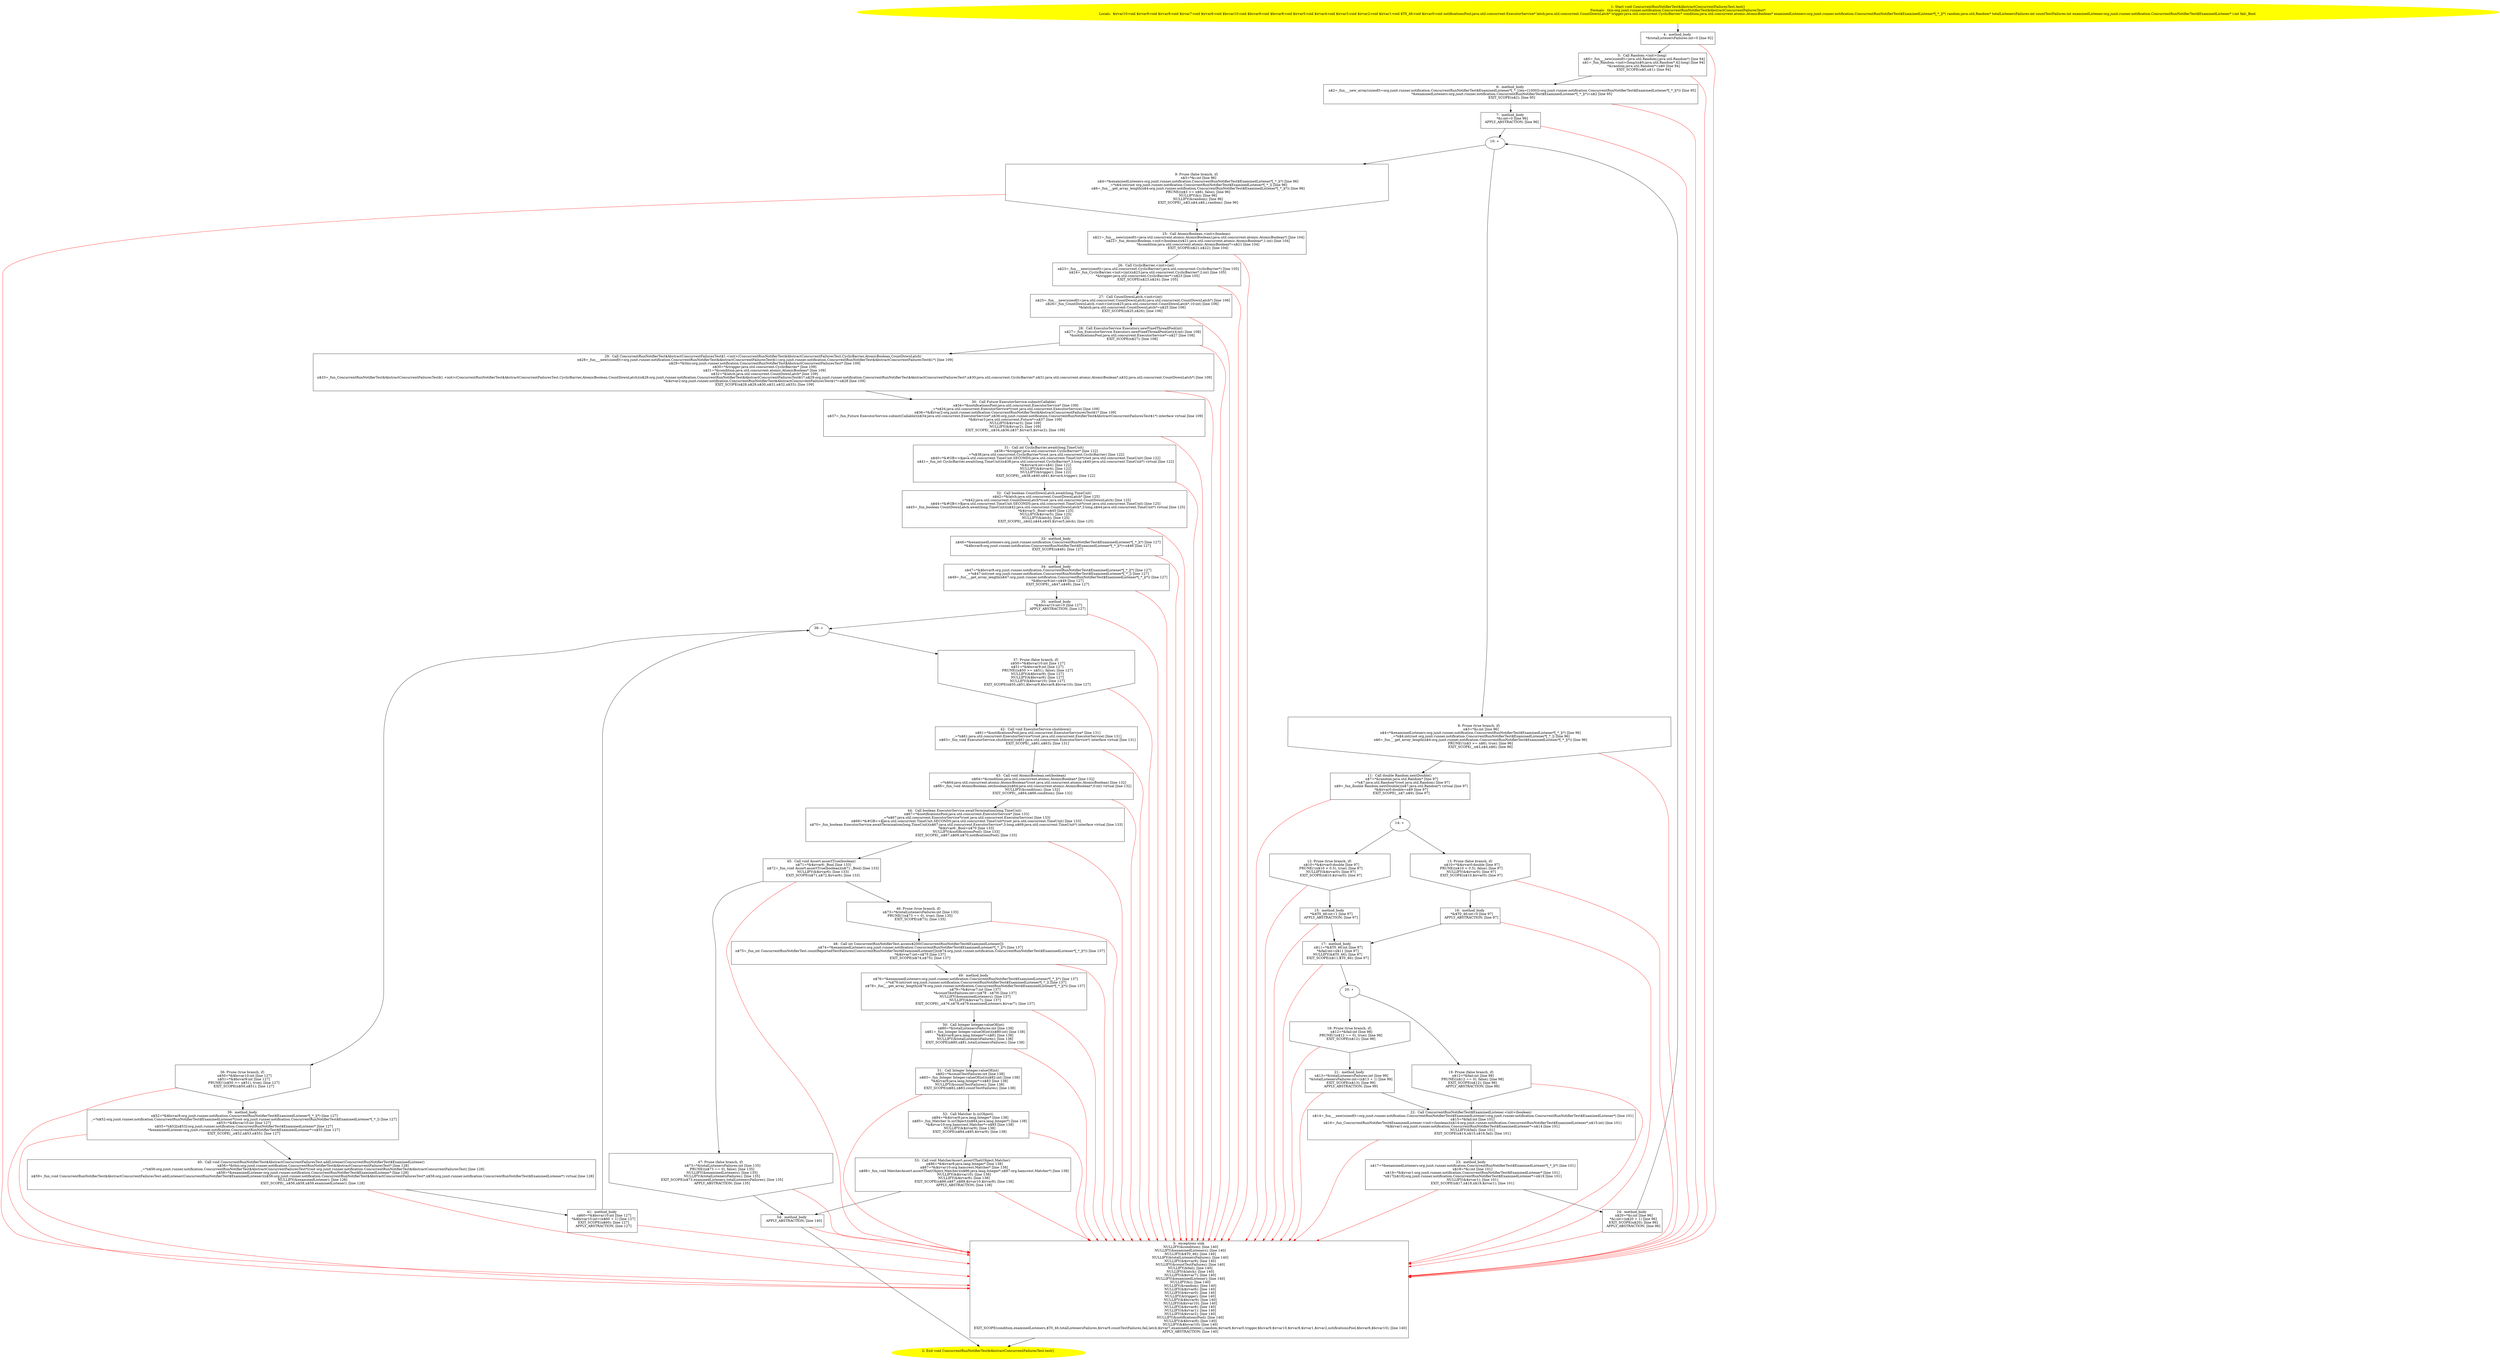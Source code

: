 /* @generated */
digraph cfg {
"org.junit.runner.notification.ConcurrentRunNotifierTest$AbstractConcurrentFailuresTest.test():void.50b8860f115885779dc505bfc3bdf1c2_1" [label="1: Start void ConcurrentRunNotifierTest$AbstractConcurrentFailuresTest.test()\nFormals:  this:org.junit.runner.notification.ConcurrentRunNotifierTest$AbstractConcurrentFailuresTest*\nLocals:  $irvar10:void $irvar9:void $irvar8:void $irvar7:void $irvar6:void $bcvar10:void $bcvar9:void $bcvar8:void $irvar5:void $irvar4:void $irvar3:void $irvar2:void $irvar1:void $T0_46:void $irvar0:void notificationsPool:java.util.concurrent.ExecutorService* latch:java.util.concurrent.CountDownLatch* trigger:java.util.concurrent.CyclicBarrier* condition:java.util.concurrent.atomic.AtomicBoolean* examinedListeners:org.junit.runner.notification.ConcurrentRunNotifierTest$ExaminedListener*[_*_](*) random:java.util.Random* totalListenersFailures:int countTestFailures:int examinedListener:org.junit.runner.notification.ConcurrentRunNotifierTest$ExaminedListener* i:int fail:_Bool \n  " color=yellow style=filled]
	

	 "org.junit.runner.notification.ConcurrentRunNotifierTest$AbstractConcurrentFailuresTest.test():void.50b8860f115885779dc505bfc3bdf1c2_1" -> "org.junit.runner.notification.ConcurrentRunNotifierTest$AbstractConcurrentFailuresTest.test():void.50b8860f115885779dc505bfc3bdf1c2_4" ;
"org.junit.runner.notification.ConcurrentRunNotifierTest$AbstractConcurrentFailuresTest.test():void.50b8860f115885779dc505bfc3bdf1c2_2" [label="2: Exit void ConcurrentRunNotifierTest$AbstractConcurrentFailuresTest.test() \n  " color=yellow style=filled]
	

"org.junit.runner.notification.ConcurrentRunNotifierTest$AbstractConcurrentFailuresTest.test():void.50b8860f115885779dc505bfc3bdf1c2_3" [label="3:  exceptions sink \n   NULLIFY(&condition); [line 140]\n  NULLIFY(&examinedListeners); [line 140]\n  NULLIFY(&$T0_46); [line 140]\n  NULLIFY(&totalListenersFailures); [line 140]\n  NULLIFY(&$irvar9); [line 140]\n  NULLIFY(&countTestFailures); [line 140]\n  NULLIFY(&fail); [line 140]\n  NULLIFY(&latch); [line 140]\n  NULLIFY(&$irvar7); [line 140]\n  NULLIFY(&examinedListener); [line 140]\n  NULLIFY(&i); [line 140]\n  NULLIFY(&random); [line 140]\n  NULLIFY(&$irvar6); [line 140]\n  NULLIFY(&$irvar0); [line 140]\n  NULLIFY(&trigger); [line 140]\n  NULLIFY(&$bcvar9); [line 140]\n  NULLIFY(&$irvar10); [line 140]\n  NULLIFY(&$irvar8); [line 140]\n  NULLIFY(&$irvar1); [line 140]\n  NULLIFY(&$irvar2); [line 140]\n  NULLIFY(&notificationsPool); [line 140]\n  NULLIFY(&$bcvar8); [line 140]\n  NULLIFY(&$bcvar10); [line 140]\n  EXIT_SCOPE(condition,examinedListeners,$T0_46,totalListenersFailures,$irvar9,countTestFailures,fail,latch,$irvar7,examinedListener,i,random,$irvar6,$irvar0,trigger,$bcvar9,$irvar10,$irvar8,$irvar1,$irvar2,notificationsPool,$bcvar8,$bcvar10); [line 140]\n  APPLY_ABSTRACTION; [line 140]\n " shape="box"]
	

	 "org.junit.runner.notification.ConcurrentRunNotifierTest$AbstractConcurrentFailuresTest.test():void.50b8860f115885779dc505bfc3bdf1c2_3" -> "org.junit.runner.notification.ConcurrentRunNotifierTest$AbstractConcurrentFailuresTest.test():void.50b8860f115885779dc505bfc3bdf1c2_2" ;
"org.junit.runner.notification.ConcurrentRunNotifierTest$AbstractConcurrentFailuresTest.test():void.50b8860f115885779dc505bfc3bdf1c2_4" [label="4:  method_body \n   *&totalListenersFailures:int=0 [line 92]\n " shape="box"]
	

	 "org.junit.runner.notification.ConcurrentRunNotifierTest$AbstractConcurrentFailuresTest.test():void.50b8860f115885779dc505bfc3bdf1c2_4" -> "org.junit.runner.notification.ConcurrentRunNotifierTest$AbstractConcurrentFailuresTest.test():void.50b8860f115885779dc505bfc3bdf1c2_5" ;
	 "org.junit.runner.notification.ConcurrentRunNotifierTest$AbstractConcurrentFailuresTest.test():void.50b8860f115885779dc505bfc3bdf1c2_4" -> "org.junit.runner.notification.ConcurrentRunNotifierTest$AbstractConcurrentFailuresTest.test():void.50b8860f115885779dc505bfc3bdf1c2_3" [color="red" ];
"org.junit.runner.notification.ConcurrentRunNotifierTest$AbstractConcurrentFailuresTest.test():void.50b8860f115885779dc505bfc3bdf1c2_5" [label="5:  Call Random.<init>(long) \n   n$0=_fun___new(sizeof(t=java.util.Random):java.util.Random*) [line 94]\n  n$1=_fun_Random.<init>(long)(n$0:java.util.Random*,42:long) [line 94]\n  *&random:java.util.Random*=n$0 [line 94]\n  EXIT_SCOPE(n$0,n$1); [line 94]\n " shape="box"]
	

	 "org.junit.runner.notification.ConcurrentRunNotifierTest$AbstractConcurrentFailuresTest.test():void.50b8860f115885779dc505bfc3bdf1c2_5" -> "org.junit.runner.notification.ConcurrentRunNotifierTest$AbstractConcurrentFailuresTest.test():void.50b8860f115885779dc505bfc3bdf1c2_6" ;
	 "org.junit.runner.notification.ConcurrentRunNotifierTest$AbstractConcurrentFailuresTest.test():void.50b8860f115885779dc505bfc3bdf1c2_5" -> "org.junit.runner.notification.ConcurrentRunNotifierTest$AbstractConcurrentFailuresTest.test():void.50b8860f115885779dc505bfc3bdf1c2_3" [color="red" ];
"org.junit.runner.notification.ConcurrentRunNotifierTest$AbstractConcurrentFailuresTest.test():void.50b8860f115885779dc505bfc3bdf1c2_6" [label="6:  method_body \n   n$2=_fun___new_array(sizeof(t=org.junit.runner.notification.ConcurrentRunNotifierTest$ExaminedListener*[_*_];len=[1000]):org.junit.runner.notification.ConcurrentRunNotifierTest$ExaminedListener*[_*_](*)) [line 95]\n  *&examinedListeners:org.junit.runner.notification.ConcurrentRunNotifierTest$ExaminedListener*[_*_](*)=n$2 [line 95]\n  EXIT_SCOPE(n$2); [line 95]\n " shape="box"]
	

	 "org.junit.runner.notification.ConcurrentRunNotifierTest$AbstractConcurrentFailuresTest.test():void.50b8860f115885779dc505bfc3bdf1c2_6" -> "org.junit.runner.notification.ConcurrentRunNotifierTest$AbstractConcurrentFailuresTest.test():void.50b8860f115885779dc505bfc3bdf1c2_7" ;
	 "org.junit.runner.notification.ConcurrentRunNotifierTest$AbstractConcurrentFailuresTest.test():void.50b8860f115885779dc505bfc3bdf1c2_6" -> "org.junit.runner.notification.ConcurrentRunNotifierTest$AbstractConcurrentFailuresTest.test():void.50b8860f115885779dc505bfc3bdf1c2_3" [color="red" ];
"org.junit.runner.notification.ConcurrentRunNotifierTest$AbstractConcurrentFailuresTest.test():void.50b8860f115885779dc505bfc3bdf1c2_7" [label="7:  method_body \n   *&i:int=0 [line 96]\n  APPLY_ABSTRACTION; [line 96]\n " shape="box"]
	

	 "org.junit.runner.notification.ConcurrentRunNotifierTest$AbstractConcurrentFailuresTest.test():void.50b8860f115885779dc505bfc3bdf1c2_7" -> "org.junit.runner.notification.ConcurrentRunNotifierTest$AbstractConcurrentFailuresTest.test():void.50b8860f115885779dc505bfc3bdf1c2_10" ;
	 "org.junit.runner.notification.ConcurrentRunNotifierTest$AbstractConcurrentFailuresTest.test():void.50b8860f115885779dc505bfc3bdf1c2_7" -> "org.junit.runner.notification.ConcurrentRunNotifierTest$AbstractConcurrentFailuresTest.test():void.50b8860f115885779dc505bfc3bdf1c2_3" [color="red" ];
"org.junit.runner.notification.ConcurrentRunNotifierTest$AbstractConcurrentFailuresTest.test():void.50b8860f115885779dc505bfc3bdf1c2_8" [label="8: Prune (true branch, if) \n   n$3=*&i:int [line 96]\n  n$4=*&examinedListeners:org.junit.runner.notification.ConcurrentRunNotifierTest$ExaminedListener*[_*_](*) [line 96]\n  _=*n$4:int(root org.junit.runner.notification.ConcurrentRunNotifierTest$ExaminedListener*[_*_]) [line 96]\n  n$6=_fun___get_array_length(n$4:org.junit.runner.notification.ConcurrentRunNotifierTest$ExaminedListener*[_*_](*)) [line 96]\n  PRUNE(!(n$3 >= n$6), true); [line 96]\n  EXIT_SCOPE(_,n$3,n$4,n$6); [line 96]\n " shape="invhouse"]
	

	 "org.junit.runner.notification.ConcurrentRunNotifierTest$AbstractConcurrentFailuresTest.test():void.50b8860f115885779dc505bfc3bdf1c2_8" -> "org.junit.runner.notification.ConcurrentRunNotifierTest$AbstractConcurrentFailuresTest.test():void.50b8860f115885779dc505bfc3bdf1c2_11" ;
	 "org.junit.runner.notification.ConcurrentRunNotifierTest$AbstractConcurrentFailuresTest.test():void.50b8860f115885779dc505bfc3bdf1c2_8" -> "org.junit.runner.notification.ConcurrentRunNotifierTest$AbstractConcurrentFailuresTest.test():void.50b8860f115885779dc505bfc3bdf1c2_3" [color="red" ];
"org.junit.runner.notification.ConcurrentRunNotifierTest$AbstractConcurrentFailuresTest.test():void.50b8860f115885779dc505bfc3bdf1c2_9" [label="9: Prune (false branch, if) \n   n$3=*&i:int [line 96]\n  n$4=*&examinedListeners:org.junit.runner.notification.ConcurrentRunNotifierTest$ExaminedListener*[_*_](*) [line 96]\n  _=*n$4:int(root org.junit.runner.notification.ConcurrentRunNotifierTest$ExaminedListener*[_*_]) [line 96]\n  n$6=_fun___get_array_length(n$4:org.junit.runner.notification.ConcurrentRunNotifierTest$ExaminedListener*[_*_](*)) [line 96]\n  PRUNE((n$3 >= n$6), false); [line 96]\n  NULLIFY(&i); [line 96]\n  NULLIFY(&random); [line 96]\n  EXIT_SCOPE(_,n$3,n$4,n$6,i,random); [line 96]\n " shape="invhouse"]
	

	 "org.junit.runner.notification.ConcurrentRunNotifierTest$AbstractConcurrentFailuresTest.test():void.50b8860f115885779dc505bfc3bdf1c2_9" -> "org.junit.runner.notification.ConcurrentRunNotifierTest$AbstractConcurrentFailuresTest.test():void.50b8860f115885779dc505bfc3bdf1c2_25" ;
	 "org.junit.runner.notification.ConcurrentRunNotifierTest$AbstractConcurrentFailuresTest.test():void.50b8860f115885779dc505bfc3bdf1c2_9" -> "org.junit.runner.notification.ConcurrentRunNotifierTest$AbstractConcurrentFailuresTest.test():void.50b8860f115885779dc505bfc3bdf1c2_3" [color="red" ];
"org.junit.runner.notification.ConcurrentRunNotifierTest$AbstractConcurrentFailuresTest.test():void.50b8860f115885779dc505bfc3bdf1c2_10" [label="10: + \n  " ]
	

	 "org.junit.runner.notification.ConcurrentRunNotifierTest$AbstractConcurrentFailuresTest.test():void.50b8860f115885779dc505bfc3bdf1c2_10" -> "org.junit.runner.notification.ConcurrentRunNotifierTest$AbstractConcurrentFailuresTest.test():void.50b8860f115885779dc505bfc3bdf1c2_8" ;
	 "org.junit.runner.notification.ConcurrentRunNotifierTest$AbstractConcurrentFailuresTest.test():void.50b8860f115885779dc505bfc3bdf1c2_10" -> "org.junit.runner.notification.ConcurrentRunNotifierTest$AbstractConcurrentFailuresTest.test():void.50b8860f115885779dc505bfc3bdf1c2_9" ;
"org.junit.runner.notification.ConcurrentRunNotifierTest$AbstractConcurrentFailuresTest.test():void.50b8860f115885779dc505bfc3bdf1c2_11" [label="11:  Call double Random.nextDouble() \n   n$7=*&random:java.util.Random* [line 97]\n  _=*n$7:java.util.Random*(root java.util.Random) [line 97]\n  n$9=_fun_double Random.nextDouble()(n$7:java.util.Random*) virtual [line 97]\n  *&$irvar0:double=n$9 [line 97]\n  EXIT_SCOPE(_,n$7,n$9); [line 97]\n " shape="box"]
	

	 "org.junit.runner.notification.ConcurrentRunNotifierTest$AbstractConcurrentFailuresTest.test():void.50b8860f115885779dc505bfc3bdf1c2_11" -> "org.junit.runner.notification.ConcurrentRunNotifierTest$AbstractConcurrentFailuresTest.test():void.50b8860f115885779dc505bfc3bdf1c2_14" ;
	 "org.junit.runner.notification.ConcurrentRunNotifierTest$AbstractConcurrentFailuresTest.test():void.50b8860f115885779dc505bfc3bdf1c2_11" -> "org.junit.runner.notification.ConcurrentRunNotifierTest$AbstractConcurrentFailuresTest.test():void.50b8860f115885779dc505bfc3bdf1c2_3" [color="red" ];
"org.junit.runner.notification.ConcurrentRunNotifierTest$AbstractConcurrentFailuresTest.test():void.50b8860f115885779dc505bfc3bdf1c2_12" [label="12: Prune (true branch, if) \n   n$10=*&$irvar0:double [line 97]\n  PRUNE(!(n$10 < 0.5), true); [line 97]\n  NULLIFY(&$irvar0); [line 97]\n  EXIT_SCOPE(n$10,$irvar0); [line 97]\n " shape="invhouse"]
	

	 "org.junit.runner.notification.ConcurrentRunNotifierTest$AbstractConcurrentFailuresTest.test():void.50b8860f115885779dc505bfc3bdf1c2_12" -> "org.junit.runner.notification.ConcurrentRunNotifierTest$AbstractConcurrentFailuresTest.test():void.50b8860f115885779dc505bfc3bdf1c2_15" ;
	 "org.junit.runner.notification.ConcurrentRunNotifierTest$AbstractConcurrentFailuresTest.test():void.50b8860f115885779dc505bfc3bdf1c2_12" -> "org.junit.runner.notification.ConcurrentRunNotifierTest$AbstractConcurrentFailuresTest.test():void.50b8860f115885779dc505bfc3bdf1c2_3" [color="red" ];
"org.junit.runner.notification.ConcurrentRunNotifierTest$AbstractConcurrentFailuresTest.test():void.50b8860f115885779dc505bfc3bdf1c2_13" [label="13: Prune (false branch, if) \n   n$10=*&$irvar0:double [line 97]\n  PRUNE((n$10 < 0.5), false); [line 97]\n  NULLIFY(&$irvar0); [line 97]\n  EXIT_SCOPE(n$10,$irvar0); [line 97]\n " shape="invhouse"]
	

	 "org.junit.runner.notification.ConcurrentRunNotifierTest$AbstractConcurrentFailuresTest.test():void.50b8860f115885779dc505bfc3bdf1c2_13" -> "org.junit.runner.notification.ConcurrentRunNotifierTest$AbstractConcurrentFailuresTest.test():void.50b8860f115885779dc505bfc3bdf1c2_16" ;
	 "org.junit.runner.notification.ConcurrentRunNotifierTest$AbstractConcurrentFailuresTest.test():void.50b8860f115885779dc505bfc3bdf1c2_13" -> "org.junit.runner.notification.ConcurrentRunNotifierTest$AbstractConcurrentFailuresTest.test():void.50b8860f115885779dc505bfc3bdf1c2_3" [color="red" ];
"org.junit.runner.notification.ConcurrentRunNotifierTest$AbstractConcurrentFailuresTest.test():void.50b8860f115885779dc505bfc3bdf1c2_14" [label="14: + \n  " ]
	

	 "org.junit.runner.notification.ConcurrentRunNotifierTest$AbstractConcurrentFailuresTest.test():void.50b8860f115885779dc505bfc3bdf1c2_14" -> "org.junit.runner.notification.ConcurrentRunNotifierTest$AbstractConcurrentFailuresTest.test():void.50b8860f115885779dc505bfc3bdf1c2_12" ;
	 "org.junit.runner.notification.ConcurrentRunNotifierTest$AbstractConcurrentFailuresTest.test():void.50b8860f115885779dc505bfc3bdf1c2_14" -> "org.junit.runner.notification.ConcurrentRunNotifierTest$AbstractConcurrentFailuresTest.test():void.50b8860f115885779dc505bfc3bdf1c2_13" ;
"org.junit.runner.notification.ConcurrentRunNotifierTest$AbstractConcurrentFailuresTest.test():void.50b8860f115885779dc505bfc3bdf1c2_15" [label="15:  method_body \n   *&$T0_46:int=1 [line 97]\n  APPLY_ABSTRACTION; [line 97]\n " shape="box"]
	

	 "org.junit.runner.notification.ConcurrentRunNotifierTest$AbstractConcurrentFailuresTest.test():void.50b8860f115885779dc505bfc3bdf1c2_15" -> "org.junit.runner.notification.ConcurrentRunNotifierTest$AbstractConcurrentFailuresTest.test():void.50b8860f115885779dc505bfc3bdf1c2_17" ;
	 "org.junit.runner.notification.ConcurrentRunNotifierTest$AbstractConcurrentFailuresTest.test():void.50b8860f115885779dc505bfc3bdf1c2_15" -> "org.junit.runner.notification.ConcurrentRunNotifierTest$AbstractConcurrentFailuresTest.test():void.50b8860f115885779dc505bfc3bdf1c2_3" [color="red" ];
"org.junit.runner.notification.ConcurrentRunNotifierTest$AbstractConcurrentFailuresTest.test():void.50b8860f115885779dc505bfc3bdf1c2_16" [label="16:  method_body \n   *&$T0_46:int=0 [line 97]\n  APPLY_ABSTRACTION; [line 97]\n " shape="box"]
	

	 "org.junit.runner.notification.ConcurrentRunNotifierTest$AbstractConcurrentFailuresTest.test():void.50b8860f115885779dc505bfc3bdf1c2_16" -> "org.junit.runner.notification.ConcurrentRunNotifierTest$AbstractConcurrentFailuresTest.test():void.50b8860f115885779dc505bfc3bdf1c2_17" ;
	 "org.junit.runner.notification.ConcurrentRunNotifierTest$AbstractConcurrentFailuresTest.test():void.50b8860f115885779dc505bfc3bdf1c2_16" -> "org.junit.runner.notification.ConcurrentRunNotifierTest$AbstractConcurrentFailuresTest.test():void.50b8860f115885779dc505bfc3bdf1c2_3" [color="red" ];
"org.junit.runner.notification.ConcurrentRunNotifierTest$AbstractConcurrentFailuresTest.test():void.50b8860f115885779dc505bfc3bdf1c2_17" [label="17:  method_body \n   n$11=*&$T0_46:int [line 97]\n  *&fail:int=n$11 [line 97]\n  NULLIFY(&$T0_46); [line 97]\n  EXIT_SCOPE(n$11,$T0_46); [line 97]\n " shape="box"]
	

	 "org.junit.runner.notification.ConcurrentRunNotifierTest$AbstractConcurrentFailuresTest.test():void.50b8860f115885779dc505bfc3bdf1c2_17" -> "org.junit.runner.notification.ConcurrentRunNotifierTest$AbstractConcurrentFailuresTest.test():void.50b8860f115885779dc505bfc3bdf1c2_20" ;
	 "org.junit.runner.notification.ConcurrentRunNotifierTest$AbstractConcurrentFailuresTest.test():void.50b8860f115885779dc505bfc3bdf1c2_17" -> "org.junit.runner.notification.ConcurrentRunNotifierTest$AbstractConcurrentFailuresTest.test():void.50b8860f115885779dc505bfc3bdf1c2_3" [color="red" ];
"org.junit.runner.notification.ConcurrentRunNotifierTest$AbstractConcurrentFailuresTest.test():void.50b8860f115885779dc505bfc3bdf1c2_18" [label="18: Prune (true branch, if) \n   n$12=*&fail:int [line 98]\n  PRUNE(!(n$12 == 0), true); [line 98]\n  EXIT_SCOPE(n$12); [line 98]\n " shape="invhouse"]
	

	 "org.junit.runner.notification.ConcurrentRunNotifierTest$AbstractConcurrentFailuresTest.test():void.50b8860f115885779dc505bfc3bdf1c2_18" -> "org.junit.runner.notification.ConcurrentRunNotifierTest$AbstractConcurrentFailuresTest.test():void.50b8860f115885779dc505bfc3bdf1c2_21" ;
	 "org.junit.runner.notification.ConcurrentRunNotifierTest$AbstractConcurrentFailuresTest.test():void.50b8860f115885779dc505bfc3bdf1c2_18" -> "org.junit.runner.notification.ConcurrentRunNotifierTest$AbstractConcurrentFailuresTest.test():void.50b8860f115885779dc505bfc3bdf1c2_3" [color="red" ];
"org.junit.runner.notification.ConcurrentRunNotifierTest$AbstractConcurrentFailuresTest.test():void.50b8860f115885779dc505bfc3bdf1c2_19" [label="19: Prune (false branch, if) \n   n$12=*&fail:int [line 98]\n  PRUNE((n$12 == 0), false); [line 98]\n  EXIT_SCOPE(n$12); [line 98]\n  APPLY_ABSTRACTION; [line 98]\n " shape="invhouse"]
	

	 "org.junit.runner.notification.ConcurrentRunNotifierTest$AbstractConcurrentFailuresTest.test():void.50b8860f115885779dc505bfc3bdf1c2_19" -> "org.junit.runner.notification.ConcurrentRunNotifierTest$AbstractConcurrentFailuresTest.test():void.50b8860f115885779dc505bfc3bdf1c2_22" ;
	 "org.junit.runner.notification.ConcurrentRunNotifierTest$AbstractConcurrentFailuresTest.test():void.50b8860f115885779dc505bfc3bdf1c2_19" -> "org.junit.runner.notification.ConcurrentRunNotifierTest$AbstractConcurrentFailuresTest.test():void.50b8860f115885779dc505bfc3bdf1c2_3" [color="red" ];
"org.junit.runner.notification.ConcurrentRunNotifierTest$AbstractConcurrentFailuresTest.test():void.50b8860f115885779dc505bfc3bdf1c2_20" [label="20: + \n  " ]
	

	 "org.junit.runner.notification.ConcurrentRunNotifierTest$AbstractConcurrentFailuresTest.test():void.50b8860f115885779dc505bfc3bdf1c2_20" -> "org.junit.runner.notification.ConcurrentRunNotifierTest$AbstractConcurrentFailuresTest.test():void.50b8860f115885779dc505bfc3bdf1c2_18" ;
	 "org.junit.runner.notification.ConcurrentRunNotifierTest$AbstractConcurrentFailuresTest.test():void.50b8860f115885779dc505bfc3bdf1c2_20" -> "org.junit.runner.notification.ConcurrentRunNotifierTest$AbstractConcurrentFailuresTest.test():void.50b8860f115885779dc505bfc3bdf1c2_19" ;
"org.junit.runner.notification.ConcurrentRunNotifierTest$AbstractConcurrentFailuresTest.test():void.50b8860f115885779dc505bfc3bdf1c2_21" [label="21:  method_body \n   n$13=*&totalListenersFailures:int [line 99]\n  *&totalListenersFailures:int=(n$13 + 1) [line 99]\n  EXIT_SCOPE(n$13); [line 99]\n  APPLY_ABSTRACTION; [line 99]\n " shape="box"]
	

	 "org.junit.runner.notification.ConcurrentRunNotifierTest$AbstractConcurrentFailuresTest.test():void.50b8860f115885779dc505bfc3bdf1c2_21" -> "org.junit.runner.notification.ConcurrentRunNotifierTest$AbstractConcurrentFailuresTest.test():void.50b8860f115885779dc505bfc3bdf1c2_22" ;
	 "org.junit.runner.notification.ConcurrentRunNotifierTest$AbstractConcurrentFailuresTest.test():void.50b8860f115885779dc505bfc3bdf1c2_21" -> "org.junit.runner.notification.ConcurrentRunNotifierTest$AbstractConcurrentFailuresTest.test():void.50b8860f115885779dc505bfc3bdf1c2_3" [color="red" ];
"org.junit.runner.notification.ConcurrentRunNotifierTest$AbstractConcurrentFailuresTest.test():void.50b8860f115885779dc505bfc3bdf1c2_22" [label="22:  Call ConcurrentRunNotifierTest$ExaminedListener.<init>(boolean) \n   n$14=_fun___new(sizeof(t=org.junit.runner.notification.ConcurrentRunNotifierTest$ExaminedListener):org.junit.runner.notification.ConcurrentRunNotifierTest$ExaminedListener*) [line 101]\n  n$15=*&fail:int [line 101]\n  n$16=_fun_ConcurrentRunNotifierTest$ExaminedListener.<init>(boolean)(n$14:org.junit.runner.notification.ConcurrentRunNotifierTest$ExaminedListener*,n$15:int) [line 101]\n  *&$irvar1:org.junit.runner.notification.ConcurrentRunNotifierTest$ExaminedListener*=n$14 [line 101]\n  NULLIFY(&fail); [line 101]\n  EXIT_SCOPE(n$14,n$15,n$16,fail); [line 101]\n " shape="box"]
	

	 "org.junit.runner.notification.ConcurrentRunNotifierTest$AbstractConcurrentFailuresTest.test():void.50b8860f115885779dc505bfc3bdf1c2_22" -> "org.junit.runner.notification.ConcurrentRunNotifierTest$AbstractConcurrentFailuresTest.test():void.50b8860f115885779dc505bfc3bdf1c2_23" ;
	 "org.junit.runner.notification.ConcurrentRunNotifierTest$AbstractConcurrentFailuresTest.test():void.50b8860f115885779dc505bfc3bdf1c2_22" -> "org.junit.runner.notification.ConcurrentRunNotifierTest$AbstractConcurrentFailuresTest.test():void.50b8860f115885779dc505bfc3bdf1c2_3" [color="red" ];
"org.junit.runner.notification.ConcurrentRunNotifierTest$AbstractConcurrentFailuresTest.test():void.50b8860f115885779dc505bfc3bdf1c2_23" [label="23:  method_body \n   n$17=*&examinedListeners:org.junit.runner.notification.ConcurrentRunNotifierTest$ExaminedListener*[_*_](*) [line 101]\n  n$18=*&i:int [line 101]\n  n$19=*&$irvar1:org.junit.runner.notification.ConcurrentRunNotifierTest$ExaminedListener* [line 101]\n  *n$17[n$18]:org.junit.runner.notification.ConcurrentRunNotifierTest$ExaminedListener*=n$19 [line 101]\n  NULLIFY(&$irvar1); [line 101]\n  EXIT_SCOPE(n$17,n$18,n$19,$irvar1); [line 101]\n " shape="box"]
	

	 "org.junit.runner.notification.ConcurrentRunNotifierTest$AbstractConcurrentFailuresTest.test():void.50b8860f115885779dc505bfc3bdf1c2_23" -> "org.junit.runner.notification.ConcurrentRunNotifierTest$AbstractConcurrentFailuresTest.test():void.50b8860f115885779dc505bfc3bdf1c2_24" ;
	 "org.junit.runner.notification.ConcurrentRunNotifierTest$AbstractConcurrentFailuresTest.test():void.50b8860f115885779dc505bfc3bdf1c2_23" -> "org.junit.runner.notification.ConcurrentRunNotifierTest$AbstractConcurrentFailuresTest.test():void.50b8860f115885779dc505bfc3bdf1c2_3" [color="red" ];
"org.junit.runner.notification.ConcurrentRunNotifierTest$AbstractConcurrentFailuresTest.test():void.50b8860f115885779dc505bfc3bdf1c2_24" [label="24:  method_body \n   n$20=*&i:int [line 96]\n  *&i:int=(n$20 + 1) [line 96]\n  EXIT_SCOPE(n$20); [line 96]\n  APPLY_ABSTRACTION; [line 96]\n " shape="box"]
	

	 "org.junit.runner.notification.ConcurrentRunNotifierTest$AbstractConcurrentFailuresTest.test():void.50b8860f115885779dc505bfc3bdf1c2_24" -> "org.junit.runner.notification.ConcurrentRunNotifierTest$AbstractConcurrentFailuresTest.test():void.50b8860f115885779dc505bfc3bdf1c2_10" ;
	 "org.junit.runner.notification.ConcurrentRunNotifierTest$AbstractConcurrentFailuresTest.test():void.50b8860f115885779dc505bfc3bdf1c2_24" -> "org.junit.runner.notification.ConcurrentRunNotifierTest$AbstractConcurrentFailuresTest.test():void.50b8860f115885779dc505bfc3bdf1c2_3" [color="red" ];
"org.junit.runner.notification.ConcurrentRunNotifierTest$AbstractConcurrentFailuresTest.test():void.50b8860f115885779dc505bfc3bdf1c2_25" [label="25:  Call AtomicBoolean.<init>(boolean) \n   n$21=_fun___new(sizeof(t=java.util.concurrent.atomic.AtomicBoolean):java.util.concurrent.atomic.AtomicBoolean*) [line 104]\n  n$22=_fun_AtomicBoolean.<init>(boolean)(n$21:java.util.concurrent.atomic.AtomicBoolean*,1:int) [line 104]\n  *&condition:java.util.concurrent.atomic.AtomicBoolean*=n$21 [line 104]\n  EXIT_SCOPE(n$21,n$22); [line 104]\n " shape="box"]
	

	 "org.junit.runner.notification.ConcurrentRunNotifierTest$AbstractConcurrentFailuresTest.test():void.50b8860f115885779dc505bfc3bdf1c2_25" -> "org.junit.runner.notification.ConcurrentRunNotifierTest$AbstractConcurrentFailuresTest.test():void.50b8860f115885779dc505bfc3bdf1c2_26" ;
	 "org.junit.runner.notification.ConcurrentRunNotifierTest$AbstractConcurrentFailuresTest.test():void.50b8860f115885779dc505bfc3bdf1c2_25" -> "org.junit.runner.notification.ConcurrentRunNotifierTest$AbstractConcurrentFailuresTest.test():void.50b8860f115885779dc505bfc3bdf1c2_3" [color="red" ];
"org.junit.runner.notification.ConcurrentRunNotifierTest$AbstractConcurrentFailuresTest.test():void.50b8860f115885779dc505bfc3bdf1c2_26" [label="26:  Call CyclicBarrier.<init>(int) \n   n$23=_fun___new(sizeof(t=java.util.concurrent.CyclicBarrier):java.util.concurrent.CyclicBarrier*) [line 105]\n  n$24=_fun_CyclicBarrier.<init>(int)(n$23:java.util.concurrent.CyclicBarrier*,2:int) [line 105]\n  *&trigger:java.util.concurrent.CyclicBarrier*=n$23 [line 105]\n  EXIT_SCOPE(n$23,n$24); [line 105]\n " shape="box"]
	

	 "org.junit.runner.notification.ConcurrentRunNotifierTest$AbstractConcurrentFailuresTest.test():void.50b8860f115885779dc505bfc3bdf1c2_26" -> "org.junit.runner.notification.ConcurrentRunNotifierTest$AbstractConcurrentFailuresTest.test():void.50b8860f115885779dc505bfc3bdf1c2_27" ;
	 "org.junit.runner.notification.ConcurrentRunNotifierTest$AbstractConcurrentFailuresTest.test():void.50b8860f115885779dc505bfc3bdf1c2_26" -> "org.junit.runner.notification.ConcurrentRunNotifierTest$AbstractConcurrentFailuresTest.test():void.50b8860f115885779dc505bfc3bdf1c2_3" [color="red" ];
"org.junit.runner.notification.ConcurrentRunNotifierTest$AbstractConcurrentFailuresTest.test():void.50b8860f115885779dc505bfc3bdf1c2_27" [label="27:  Call CountDownLatch.<init>(int) \n   n$25=_fun___new(sizeof(t=java.util.concurrent.CountDownLatch):java.util.concurrent.CountDownLatch*) [line 106]\n  n$26=_fun_CountDownLatch.<init>(int)(n$25:java.util.concurrent.CountDownLatch*,10:int) [line 106]\n  *&latch:java.util.concurrent.CountDownLatch*=n$25 [line 106]\n  EXIT_SCOPE(n$25,n$26); [line 106]\n " shape="box"]
	

	 "org.junit.runner.notification.ConcurrentRunNotifierTest$AbstractConcurrentFailuresTest.test():void.50b8860f115885779dc505bfc3bdf1c2_27" -> "org.junit.runner.notification.ConcurrentRunNotifierTest$AbstractConcurrentFailuresTest.test():void.50b8860f115885779dc505bfc3bdf1c2_28" ;
	 "org.junit.runner.notification.ConcurrentRunNotifierTest$AbstractConcurrentFailuresTest.test():void.50b8860f115885779dc505bfc3bdf1c2_27" -> "org.junit.runner.notification.ConcurrentRunNotifierTest$AbstractConcurrentFailuresTest.test():void.50b8860f115885779dc505bfc3bdf1c2_3" [color="red" ];
"org.junit.runner.notification.ConcurrentRunNotifierTest$AbstractConcurrentFailuresTest.test():void.50b8860f115885779dc505bfc3bdf1c2_28" [label="28:  Call ExecutorService Executors.newFixedThreadPool(int) \n   n$27=_fun_ExecutorService Executors.newFixedThreadPool(int)(4:int) [line 108]\n  *&notificationsPool:java.util.concurrent.ExecutorService*=n$27 [line 108]\n  EXIT_SCOPE(n$27); [line 108]\n " shape="box"]
	

	 "org.junit.runner.notification.ConcurrentRunNotifierTest$AbstractConcurrentFailuresTest.test():void.50b8860f115885779dc505bfc3bdf1c2_28" -> "org.junit.runner.notification.ConcurrentRunNotifierTest$AbstractConcurrentFailuresTest.test():void.50b8860f115885779dc505bfc3bdf1c2_29" ;
	 "org.junit.runner.notification.ConcurrentRunNotifierTest$AbstractConcurrentFailuresTest.test():void.50b8860f115885779dc505bfc3bdf1c2_28" -> "org.junit.runner.notification.ConcurrentRunNotifierTest$AbstractConcurrentFailuresTest.test():void.50b8860f115885779dc505bfc3bdf1c2_3" [color="red" ];
"org.junit.runner.notification.ConcurrentRunNotifierTest$AbstractConcurrentFailuresTest.test():void.50b8860f115885779dc505bfc3bdf1c2_29" [label="29:  Call ConcurrentRunNotifierTest$AbstractConcurrentFailuresTest$1.<init>(ConcurrentRunNotifierTest$AbstractConcurrentFailuresTest,CyclicBarrier,AtomicBoolean,CountDownLatch) \n   n$28=_fun___new(sizeof(t=org.junit.runner.notification.ConcurrentRunNotifierTest$AbstractConcurrentFailuresTest$1):org.junit.runner.notification.ConcurrentRunNotifierTest$AbstractConcurrentFailuresTest$1*) [line 109]\n  n$29=*&this:org.junit.runner.notification.ConcurrentRunNotifierTest$AbstractConcurrentFailuresTest* [line 109]\n  n$30=*&trigger:java.util.concurrent.CyclicBarrier* [line 109]\n  n$31=*&condition:java.util.concurrent.atomic.AtomicBoolean* [line 109]\n  n$32=*&latch:java.util.concurrent.CountDownLatch* [line 109]\n  n$33=_fun_ConcurrentRunNotifierTest$AbstractConcurrentFailuresTest$1.<init>(ConcurrentRunNotifierTest$AbstractConcurrentFailuresTest,CyclicBarrier,AtomicBoolean,CountDownLatch)(n$28:org.junit.runner.notification.ConcurrentRunNotifierTest$AbstractConcurrentFailuresTest$1*,n$29:org.junit.runner.notification.ConcurrentRunNotifierTest$AbstractConcurrentFailuresTest*,n$30:java.util.concurrent.CyclicBarrier*,n$31:java.util.concurrent.atomic.AtomicBoolean*,n$32:java.util.concurrent.CountDownLatch*) [line 109]\n  *&$irvar2:org.junit.runner.notification.ConcurrentRunNotifierTest$AbstractConcurrentFailuresTest$1*=n$28 [line 109]\n  EXIT_SCOPE(n$28,n$29,n$30,n$31,n$32,n$33); [line 109]\n " shape="box"]
	

	 "org.junit.runner.notification.ConcurrentRunNotifierTest$AbstractConcurrentFailuresTest.test():void.50b8860f115885779dc505bfc3bdf1c2_29" -> "org.junit.runner.notification.ConcurrentRunNotifierTest$AbstractConcurrentFailuresTest.test():void.50b8860f115885779dc505bfc3bdf1c2_30" ;
	 "org.junit.runner.notification.ConcurrentRunNotifierTest$AbstractConcurrentFailuresTest.test():void.50b8860f115885779dc505bfc3bdf1c2_29" -> "org.junit.runner.notification.ConcurrentRunNotifierTest$AbstractConcurrentFailuresTest.test():void.50b8860f115885779dc505bfc3bdf1c2_3" [color="red" ];
"org.junit.runner.notification.ConcurrentRunNotifierTest$AbstractConcurrentFailuresTest.test():void.50b8860f115885779dc505bfc3bdf1c2_30" [label="30:  Call Future ExecutorService.submit(Callable) \n   n$34=*&notificationsPool:java.util.concurrent.ExecutorService* [line 109]\n  _=*n$34:java.util.concurrent.ExecutorService*(root java.util.concurrent.ExecutorService) [line 109]\n  n$36=*&$irvar2:org.junit.runner.notification.ConcurrentRunNotifierTest$AbstractConcurrentFailuresTest$1* [line 109]\n  n$37=_fun_Future ExecutorService.submit(Callable)(n$34:java.util.concurrent.ExecutorService*,n$36:org.junit.runner.notification.ConcurrentRunNotifierTest$AbstractConcurrentFailuresTest$1*) interface virtual [line 109]\n  *&$irvar3:java.util.concurrent.Future*=n$37 [line 109]\n  NULLIFY(&$irvar3); [line 109]\n  NULLIFY(&$irvar2); [line 109]\n  EXIT_SCOPE(_,n$34,n$36,n$37,$irvar3,$irvar2); [line 109]\n " shape="box"]
	

	 "org.junit.runner.notification.ConcurrentRunNotifierTest$AbstractConcurrentFailuresTest.test():void.50b8860f115885779dc505bfc3bdf1c2_30" -> "org.junit.runner.notification.ConcurrentRunNotifierTest$AbstractConcurrentFailuresTest.test():void.50b8860f115885779dc505bfc3bdf1c2_31" ;
	 "org.junit.runner.notification.ConcurrentRunNotifierTest$AbstractConcurrentFailuresTest.test():void.50b8860f115885779dc505bfc3bdf1c2_30" -> "org.junit.runner.notification.ConcurrentRunNotifierTest$AbstractConcurrentFailuresTest.test():void.50b8860f115885779dc505bfc3bdf1c2_3" [color="red" ];
"org.junit.runner.notification.ConcurrentRunNotifierTest$AbstractConcurrentFailuresTest.test():void.50b8860f115885779dc505bfc3bdf1c2_31" [label="31:  Call int CyclicBarrier.await(long,TimeUnit) \n   n$38=*&trigger:java.util.concurrent.CyclicBarrier* [line 122]\n  _=*n$38:java.util.concurrent.CyclicBarrier*(root java.util.concurrent.CyclicBarrier) [line 122]\n  n$40=*&#GB<>$java.util.concurrent.TimeUnit.SECONDS:java.util.concurrent.TimeUnit*(root java.util.concurrent.TimeUnit) [line 122]\n  n$41=_fun_int CyclicBarrier.await(long,TimeUnit)(n$38:java.util.concurrent.CyclicBarrier*,3:long,n$40:java.util.concurrent.TimeUnit*) virtual [line 122]\n  *&$irvar4:int=n$41 [line 122]\n  NULLIFY(&$irvar4); [line 122]\n  NULLIFY(&trigger); [line 122]\n  EXIT_SCOPE(_,n$38,n$40,n$41,$irvar4,trigger); [line 122]\n " shape="box"]
	

	 "org.junit.runner.notification.ConcurrentRunNotifierTest$AbstractConcurrentFailuresTest.test():void.50b8860f115885779dc505bfc3bdf1c2_31" -> "org.junit.runner.notification.ConcurrentRunNotifierTest$AbstractConcurrentFailuresTest.test():void.50b8860f115885779dc505bfc3bdf1c2_32" ;
	 "org.junit.runner.notification.ConcurrentRunNotifierTest$AbstractConcurrentFailuresTest.test():void.50b8860f115885779dc505bfc3bdf1c2_31" -> "org.junit.runner.notification.ConcurrentRunNotifierTest$AbstractConcurrentFailuresTest.test():void.50b8860f115885779dc505bfc3bdf1c2_3" [color="red" ];
"org.junit.runner.notification.ConcurrentRunNotifierTest$AbstractConcurrentFailuresTest.test():void.50b8860f115885779dc505bfc3bdf1c2_32" [label="32:  Call boolean CountDownLatch.await(long,TimeUnit) \n   n$42=*&latch:java.util.concurrent.CountDownLatch* [line 125]\n  _=*n$42:java.util.concurrent.CountDownLatch*(root java.util.concurrent.CountDownLatch) [line 125]\n  n$44=*&#GB<>$java.util.concurrent.TimeUnit.SECONDS:java.util.concurrent.TimeUnit*(root java.util.concurrent.TimeUnit) [line 125]\n  n$45=_fun_boolean CountDownLatch.await(long,TimeUnit)(n$42:java.util.concurrent.CountDownLatch*,3:long,n$44:java.util.concurrent.TimeUnit*) virtual [line 125]\n  *&$irvar5:_Bool=n$45 [line 125]\n  NULLIFY(&$irvar5); [line 125]\n  NULLIFY(&latch); [line 125]\n  EXIT_SCOPE(_,n$42,n$44,n$45,$irvar5,latch); [line 125]\n " shape="box"]
	

	 "org.junit.runner.notification.ConcurrentRunNotifierTest$AbstractConcurrentFailuresTest.test():void.50b8860f115885779dc505bfc3bdf1c2_32" -> "org.junit.runner.notification.ConcurrentRunNotifierTest$AbstractConcurrentFailuresTest.test():void.50b8860f115885779dc505bfc3bdf1c2_33" ;
	 "org.junit.runner.notification.ConcurrentRunNotifierTest$AbstractConcurrentFailuresTest.test():void.50b8860f115885779dc505bfc3bdf1c2_32" -> "org.junit.runner.notification.ConcurrentRunNotifierTest$AbstractConcurrentFailuresTest.test():void.50b8860f115885779dc505bfc3bdf1c2_3" [color="red" ];
"org.junit.runner.notification.ConcurrentRunNotifierTest$AbstractConcurrentFailuresTest.test():void.50b8860f115885779dc505bfc3bdf1c2_33" [label="33:  method_body \n   n$46=*&examinedListeners:org.junit.runner.notification.ConcurrentRunNotifierTest$ExaminedListener*[_*_](*) [line 127]\n  *&$bcvar8:org.junit.runner.notification.ConcurrentRunNotifierTest$ExaminedListener*[_*_](*)=n$46 [line 127]\n  EXIT_SCOPE(n$46); [line 127]\n " shape="box"]
	

	 "org.junit.runner.notification.ConcurrentRunNotifierTest$AbstractConcurrentFailuresTest.test():void.50b8860f115885779dc505bfc3bdf1c2_33" -> "org.junit.runner.notification.ConcurrentRunNotifierTest$AbstractConcurrentFailuresTest.test():void.50b8860f115885779dc505bfc3bdf1c2_34" ;
	 "org.junit.runner.notification.ConcurrentRunNotifierTest$AbstractConcurrentFailuresTest.test():void.50b8860f115885779dc505bfc3bdf1c2_33" -> "org.junit.runner.notification.ConcurrentRunNotifierTest$AbstractConcurrentFailuresTest.test():void.50b8860f115885779dc505bfc3bdf1c2_3" [color="red" ];
"org.junit.runner.notification.ConcurrentRunNotifierTest$AbstractConcurrentFailuresTest.test():void.50b8860f115885779dc505bfc3bdf1c2_34" [label="34:  method_body \n   n$47=*&$bcvar8:org.junit.runner.notification.ConcurrentRunNotifierTest$ExaminedListener*[_*_](*) [line 127]\n  _=*n$47:int(root org.junit.runner.notification.ConcurrentRunNotifierTest$ExaminedListener*[_*_]) [line 127]\n  n$49=_fun___get_array_length(n$47:org.junit.runner.notification.ConcurrentRunNotifierTest$ExaminedListener*[_*_](*)) [line 127]\n  *&$bcvar9:int=n$49 [line 127]\n  EXIT_SCOPE(_,n$47,n$49); [line 127]\n " shape="box"]
	

	 "org.junit.runner.notification.ConcurrentRunNotifierTest$AbstractConcurrentFailuresTest.test():void.50b8860f115885779dc505bfc3bdf1c2_34" -> "org.junit.runner.notification.ConcurrentRunNotifierTest$AbstractConcurrentFailuresTest.test():void.50b8860f115885779dc505bfc3bdf1c2_35" ;
	 "org.junit.runner.notification.ConcurrentRunNotifierTest$AbstractConcurrentFailuresTest.test():void.50b8860f115885779dc505bfc3bdf1c2_34" -> "org.junit.runner.notification.ConcurrentRunNotifierTest$AbstractConcurrentFailuresTest.test():void.50b8860f115885779dc505bfc3bdf1c2_3" [color="red" ];
"org.junit.runner.notification.ConcurrentRunNotifierTest$AbstractConcurrentFailuresTest.test():void.50b8860f115885779dc505bfc3bdf1c2_35" [label="35:  method_body \n   *&$bcvar10:int=0 [line 127]\n  APPLY_ABSTRACTION; [line 127]\n " shape="box"]
	

	 "org.junit.runner.notification.ConcurrentRunNotifierTest$AbstractConcurrentFailuresTest.test():void.50b8860f115885779dc505bfc3bdf1c2_35" -> "org.junit.runner.notification.ConcurrentRunNotifierTest$AbstractConcurrentFailuresTest.test():void.50b8860f115885779dc505bfc3bdf1c2_38" ;
	 "org.junit.runner.notification.ConcurrentRunNotifierTest$AbstractConcurrentFailuresTest.test():void.50b8860f115885779dc505bfc3bdf1c2_35" -> "org.junit.runner.notification.ConcurrentRunNotifierTest$AbstractConcurrentFailuresTest.test():void.50b8860f115885779dc505bfc3bdf1c2_3" [color="red" ];
"org.junit.runner.notification.ConcurrentRunNotifierTest$AbstractConcurrentFailuresTest.test():void.50b8860f115885779dc505bfc3bdf1c2_36" [label="36: Prune (true branch, if) \n   n$50=*&$bcvar10:int [line 127]\n  n$51=*&$bcvar9:int [line 127]\n  PRUNE(!(n$50 >= n$51), true); [line 127]\n  EXIT_SCOPE(n$50,n$51); [line 127]\n " shape="invhouse"]
	

	 "org.junit.runner.notification.ConcurrentRunNotifierTest$AbstractConcurrentFailuresTest.test():void.50b8860f115885779dc505bfc3bdf1c2_36" -> "org.junit.runner.notification.ConcurrentRunNotifierTest$AbstractConcurrentFailuresTest.test():void.50b8860f115885779dc505bfc3bdf1c2_39" ;
	 "org.junit.runner.notification.ConcurrentRunNotifierTest$AbstractConcurrentFailuresTest.test():void.50b8860f115885779dc505bfc3bdf1c2_36" -> "org.junit.runner.notification.ConcurrentRunNotifierTest$AbstractConcurrentFailuresTest.test():void.50b8860f115885779dc505bfc3bdf1c2_3" [color="red" ];
"org.junit.runner.notification.ConcurrentRunNotifierTest$AbstractConcurrentFailuresTest.test():void.50b8860f115885779dc505bfc3bdf1c2_37" [label="37: Prune (false branch, if) \n   n$50=*&$bcvar10:int [line 127]\n  n$51=*&$bcvar9:int [line 127]\n  PRUNE((n$50 >= n$51), false); [line 127]\n  NULLIFY(&$bcvar9); [line 127]\n  NULLIFY(&$bcvar8); [line 127]\n  NULLIFY(&$bcvar10); [line 127]\n  EXIT_SCOPE(n$50,n$51,$bcvar9,$bcvar8,$bcvar10); [line 127]\n " shape="invhouse"]
	

	 "org.junit.runner.notification.ConcurrentRunNotifierTest$AbstractConcurrentFailuresTest.test():void.50b8860f115885779dc505bfc3bdf1c2_37" -> "org.junit.runner.notification.ConcurrentRunNotifierTest$AbstractConcurrentFailuresTest.test():void.50b8860f115885779dc505bfc3bdf1c2_42" ;
	 "org.junit.runner.notification.ConcurrentRunNotifierTest$AbstractConcurrentFailuresTest.test():void.50b8860f115885779dc505bfc3bdf1c2_37" -> "org.junit.runner.notification.ConcurrentRunNotifierTest$AbstractConcurrentFailuresTest.test():void.50b8860f115885779dc505bfc3bdf1c2_3" [color="red" ];
"org.junit.runner.notification.ConcurrentRunNotifierTest$AbstractConcurrentFailuresTest.test():void.50b8860f115885779dc505bfc3bdf1c2_38" [label="38: + \n  " ]
	

	 "org.junit.runner.notification.ConcurrentRunNotifierTest$AbstractConcurrentFailuresTest.test():void.50b8860f115885779dc505bfc3bdf1c2_38" -> "org.junit.runner.notification.ConcurrentRunNotifierTest$AbstractConcurrentFailuresTest.test():void.50b8860f115885779dc505bfc3bdf1c2_36" ;
	 "org.junit.runner.notification.ConcurrentRunNotifierTest$AbstractConcurrentFailuresTest.test():void.50b8860f115885779dc505bfc3bdf1c2_38" -> "org.junit.runner.notification.ConcurrentRunNotifierTest$AbstractConcurrentFailuresTest.test():void.50b8860f115885779dc505bfc3bdf1c2_37" ;
"org.junit.runner.notification.ConcurrentRunNotifierTest$AbstractConcurrentFailuresTest.test():void.50b8860f115885779dc505bfc3bdf1c2_39" [label="39:  method_body \n   n$52=*&$bcvar8:org.junit.runner.notification.ConcurrentRunNotifierTest$ExaminedListener*[_*_](*) [line 127]\n  _=*n$52:org.junit.runner.notification.ConcurrentRunNotifierTest$ExaminedListener*(root org.junit.runner.notification.ConcurrentRunNotifierTest$ExaminedListener*[_*_]) [line 127]\n  n$53=*&$bcvar10:int [line 127]\n  n$55=*n$52[n$53]:org.junit.runner.notification.ConcurrentRunNotifierTest$ExaminedListener* [line 127]\n  *&examinedListener:org.junit.runner.notification.ConcurrentRunNotifierTest$ExaminedListener*=n$55 [line 127]\n  EXIT_SCOPE(_,n$52,n$53,n$55); [line 127]\n " shape="box"]
	

	 "org.junit.runner.notification.ConcurrentRunNotifierTest$AbstractConcurrentFailuresTest.test():void.50b8860f115885779dc505bfc3bdf1c2_39" -> "org.junit.runner.notification.ConcurrentRunNotifierTest$AbstractConcurrentFailuresTest.test():void.50b8860f115885779dc505bfc3bdf1c2_40" ;
	 "org.junit.runner.notification.ConcurrentRunNotifierTest$AbstractConcurrentFailuresTest.test():void.50b8860f115885779dc505bfc3bdf1c2_39" -> "org.junit.runner.notification.ConcurrentRunNotifierTest$AbstractConcurrentFailuresTest.test():void.50b8860f115885779dc505bfc3bdf1c2_3" [color="red" ];
"org.junit.runner.notification.ConcurrentRunNotifierTest$AbstractConcurrentFailuresTest.test():void.50b8860f115885779dc505bfc3bdf1c2_40" [label="40:  Call void ConcurrentRunNotifierTest$AbstractConcurrentFailuresTest.addListener(ConcurrentRunNotifierTest$ExaminedListener) \n   n$56=*&this:org.junit.runner.notification.ConcurrentRunNotifierTest$AbstractConcurrentFailuresTest* [line 128]\n  _=*n$56:org.junit.runner.notification.ConcurrentRunNotifierTest$AbstractConcurrentFailuresTest*(root org.junit.runner.notification.ConcurrentRunNotifierTest$AbstractConcurrentFailuresTest) [line 128]\n  n$58=*&examinedListener:org.junit.runner.notification.ConcurrentRunNotifierTest$ExaminedListener* [line 128]\n  n$59=_fun_void ConcurrentRunNotifierTest$AbstractConcurrentFailuresTest.addListener(ConcurrentRunNotifierTest$ExaminedListener)(n$56:org.junit.runner.notification.ConcurrentRunNotifierTest$AbstractConcurrentFailuresTest*,n$58:org.junit.runner.notification.ConcurrentRunNotifierTest$ExaminedListener*) virtual [line 128]\n  NULLIFY(&examinedListener); [line 128]\n  EXIT_SCOPE(_,n$56,n$58,n$59,examinedListener); [line 128]\n " shape="box"]
	

	 "org.junit.runner.notification.ConcurrentRunNotifierTest$AbstractConcurrentFailuresTest.test():void.50b8860f115885779dc505bfc3bdf1c2_40" -> "org.junit.runner.notification.ConcurrentRunNotifierTest$AbstractConcurrentFailuresTest.test():void.50b8860f115885779dc505bfc3bdf1c2_41" ;
	 "org.junit.runner.notification.ConcurrentRunNotifierTest$AbstractConcurrentFailuresTest.test():void.50b8860f115885779dc505bfc3bdf1c2_40" -> "org.junit.runner.notification.ConcurrentRunNotifierTest$AbstractConcurrentFailuresTest.test():void.50b8860f115885779dc505bfc3bdf1c2_3" [color="red" ];
"org.junit.runner.notification.ConcurrentRunNotifierTest$AbstractConcurrentFailuresTest.test():void.50b8860f115885779dc505bfc3bdf1c2_41" [label="41:  method_body \n   n$60=*&$bcvar10:int [line 127]\n  *&$bcvar10:int=(n$60 + 1) [line 127]\n  EXIT_SCOPE(n$60); [line 127]\n  APPLY_ABSTRACTION; [line 127]\n " shape="box"]
	

	 "org.junit.runner.notification.ConcurrentRunNotifierTest$AbstractConcurrentFailuresTest.test():void.50b8860f115885779dc505bfc3bdf1c2_41" -> "org.junit.runner.notification.ConcurrentRunNotifierTest$AbstractConcurrentFailuresTest.test():void.50b8860f115885779dc505bfc3bdf1c2_38" ;
	 "org.junit.runner.notification.ConcurrentRunNotifierTest$AbstractConcurrentFailuresTest.test():void.50b8860f115885779dc505bfc3bdf1c2_41" -> "org.junit.runner.notification.ConcurrentRunNotifierTest$AbstractConcurrentFailuresTest.test():void.50b8860f115885779dc505bfc3bdf1c2_3" [color="red" ];
"org.junit.runner.notification.ConcurrentRunNotifierTest$AbstractConcurrentFailuresTest.test():void.50b8860f115885779dc505bfc3bdf1c2_42" [label="42:  Call void ExecutorService.shutdown() \n   n$61=*&notificationsPool:java.util.concurrent.ExecutorService* [line 131]\n  _=*n$61:java.util.concurrent.ExecutorService*(root java.util.concurrent.ExecutorService) [line 131]\n  n$63=_fun_void ExecutorService.shutdown()(n$61:java.util.concurrent.ExecutorService*) interface virtual [line 131]\n  EXIT_SCOPE(_,n$61,n$63); [line 131]\n " shape="box"]
	

	 "org.junit.runner.notification.ConcurrentRunNotifierTest$AbstractConcurrentFailuresTest.test():void.50b8860f115885779dc505bfc3bdf1c2_42" -> "org.junit.runner.notification.ConcurrentRunNotifierTest$AbstractConcurrentFailuresTest.test():void.50b8860f115885779dc505bfc3bdf1c2_43" ;
	 "org.junit.runner.notification.ConcurrentRunNotifierTest$AbstractConcurrentFailuresTest.test():void.50b8860f115885779dc505bfc3bdf1c2_42" -> "org.junit.runner.notification.ConcurrentRunNotifierTest$AbstractConcurrentFailuresTest.test():void.50b8860f115885779dc505bfc3bdf1c2_3" [color="red" ];
"org.junit.runner.notification.ConcurrentRunNotifierTest$AbstractConcurrentFailuresTest.test():void.50b8860f115885779dc505bfc3bdf1c2_43" [label="43:  Call void AtomicBoolean.set(boolean) \n   n$64=*&condition:java.util.concurrent.atomic.AtomicBoolean* [line 132]\n  _=*n$64:java.util.concurrent.atomic.AtomicBoolean*(root java.util.concurrent.atomic.AtomicBoolean) [line 132]\n  n$66=_fun_void AtomicBoolean.set(boolean)(n$64:java.util.concurrent.atomic.AtomicBoolean*,0:int) virtual [line 132]\n  NULLIFY(&condition); [line 132]\n  EXIT_SCOPE(_,n$64,n$66,condition); [line 132]\n " shape="box"]
	

	 "org.junit.runner.notification.ConcurrentRunNotifierTest$AbstractConcurrentFailuresTest.test():void.50b8860f115885779dc505bfc3bdf1c2_43" -> "org.junit.runner.notification.ConcurrentRunNotifierTest$AbstractConcurrentFailuresTest.test():void.50b8860f115885779dc505bfc3bdf1c2_44" ;
	 "org.junit.runner.notification.ConcurrentRunNotifierTest$AbstractConcurrentFailuresTest.test():void.50b8860f115885779dc505bfc3bdf1c2_43" -> "org.junit.runner.notification.ConcurrentRunNotifierTest$AbstractConcurrentFailuresTest.test():void.50b8860f115885779dc505bfc3bdf1c2_3" [color="red" ];
"org.junit.runner.notification.ConcurrentRunNotifierTest$AbstractConcurrentFailuresTest.test():void.50b8860f115885779dc505bfc3bdf1c2_44" [label="44:  Call boolean ExecutorService.awaitTermination(long,TimeUnit) \n   n$67=*&notificationsPool:java.util.concurrent.ExecutorService* [line 133]\n  _=*n$67:java.util.concurrent.ExecutorService*(root java.util.concurrent.ExecutorService) [line 133]\n  n$69=*&#GB<>$java.util.concurrent.TimeUnit.SECONDS:java.util.concurrent.TimeUnit*(root java.util.concurrent.TimeUnit) [line 133]\n  n$70=_fun_boolean ExecutorService.awaitTermination(long,TimeUnit)(n$67:java.util.concurrent.ExecutorService*,3:long,n$69:java.util.concurrent.TimeUnit*) interface virtual [line 133]\n  *&$irvar6:_Bool=n$70 [line 133]\n  NULLIFY(&notificationsPool); [line 133]\n  EXIT_SCOPE(_,n$67,n$69,n$70,notificationsPool); [line 133]\n " shape="box"]
	

	 "org.junit.runner.notification.ConcurrentRunNotifierTest$AbstractConcurrentFailuresTest.test():void.50b8860f115885779dc505bfc3bdf1c2_44" -> "org.junit.runner.notification.ConcurrentRunNotifierTest$AbstractConcurrentFailuresTest.test():void.50b8860f115885779dc505bfc3bdf1c2_45" ;
	 "org.junit.runner.notification.ConcurrentRunNotifierTest$AbstractConcurrentFailuresTest.test():void.50b8860f115885779dc505bfc3bdf1c2_44" -> "org.junit.runner.notification.ConcurrentRunNotifierTest$AbstractConcurrentFailuresTest.test():void.50b8860f115885779dc505bfc3bdf1c2_3" [color="red" ];
"org.junit.runner.notification.ConcurrentRunNotifierTest$AbstractConcurrentFailuresTest.test():void.50b8860f115885779dc505bfc3bdf1c2_45" [label="45:  Call void Assert.assertTrue(boolean) \n   n$71=*&$irvar6:_Bool [line 133]\n  n$72=_fun_void Assert.assertTrue(boolean)(n$71:_Bool) [line 133]\n  NULLIFY(&$irvar6); [line 133]\n  EXIT_SCOPE(n$71,n$72,$irvar6); [line 133]\n " shape="box"]
	

	 "org.junit.runner.notification.ConcurrentRunNotifierTest$AbstractConcurrentFailuresTest.test():void.50b8860f115885779dc505bfc3bdf1c2_45" -> "org.junit.runner.notification.ConcurrentRunNotifierTest$AbstractConcurrentFailuresTest.test():void.50b8860f115885779dc505bfc3bdf1c2_46" ;
	 "org.junit.runner.notification.ConcurrentRunNotifierTest$AbstractConcurrentFailuresTest.test():void.50b8860f115885779dc505bfc3bdf1c2_45" -> "org.junit.runner.notification.ConcurrentRunNotifierTest$AbstractConcurrentFailuresTest.test():void.50b8860f115885779dc505bfc3bdf1c2_47" ;
	 "org.junit.runner.notification.ConcurrentRunNotifierTest$AbstractConcurrentFailuresTest.test():void.50b8860f115885779dc505bfc3bdf1c2_45" -> "org.junit.runner.notification.ConcurrentRunNotifierTest$AbstractConcurrentFailuresTest.test():void.50b8860f115885779dc505bfc3bdf1c2_3" [color="red" ];
"org.junit.runner.notification.ConcurrentRunNotifierTest$AbstractConcurrentFailuresTest.test():void.50b8860f115885779dc505bfc3bdf1c2_46" [label="46: Prune (true branch, if) \n   n$73=*&totalListenersFailures:int [line 135]\n  PRUNE(!(n$73 == 0), true); [line 135]\n  EXIT_SCOPE(n$73); [line 135]\n " shape="invhouse"]
	

	 "org.junit.runner.notification.ConcurrentRunNotifierTest$AbstractConcurrentFailuresTest.test():void.50b8860f115885779dc505bfc3bdf1c2_46" -> "org.junit.runner.notification.ConcurrentRunNotifierTest$AbstractConcurrentFailuresTest.test():void.50b8860f115885779dc505bfc3bdf1c2_48" ;
	 "org.junit.runner.notification.ConcurrentRunNotifierTest$AbstractConcurrentFailuresTest.test():void.50b8860f115885779dc505bfc3bdf1c2_46" -> "org.junit.runner.notification.ConcurrentRunNotifierTest$AbstractConcurrentFailuresTest.test():void.50b8860f115885779dc505bfc3bdf1c2_3" [color="red" ];
"org.junit.runner.notification.ConcurrentRunNotifierTest$AbstractConcurrentFailuresTest.test():void.50b8860f115885779dc505bfc3bdf1c2_47" [label="47: Prune (false branch, if) \n   n$73=*&totalListenersFailures:int [line 135]\n  PRUNE((n$73 == 0), false); [line 135]\n  NULLIFY(&examinedListeners); [line 135]\n  NULLIFY(&totalListenersFailures); [line 135]\n  EXIT_SCOPE(n$73,examinedListeners,totalListenersFailures); [line 135]\n  APPLY_ABSTRACTION; [line 135]\n " shape="invhouse"]
	

	 "org.junit.runner.notification.ConcurrentRunNotifierTest$AbstractConcurrentFailuresTest.test():void.50b8860f115885779dc505bfc3bdf1c2_47" -> "org.junit.runner.notification.ConcurrentRunNotifierTest$AbstractConcurrentFailuresTest.test():void.50b8860f115885779dc505bfc3bdf1c2_54" ;
	 "org.junit.runner.notification.ConcurrentRunNotifierTest$AbstractConcurrentFailuresTest.test():void.50b8860f115885779dc505bfc3bdf1c2_47" -> "org.junit.runner.notification.ConcurrentRunNotifierTest$AbstractConcurrentFailuresTest.test():void.50b8860f115885779dc505bfc3bdf1c2_3" [color="red" ];
"org.junit.runner.notification.ConcurrentRunNotifierTest$AbstractConcurrentFailuresTest.test():void.50b8860f115885779dc505bfc3bdf1c2_48" [label="48:  Call int ConcurrentRunNotifierTest.access$200(ConcurrentRunNotifierTest$ExaminedListener[]) \n   n$74=*&examinedListeners:org.junit.runner.notification.ConcurrentRunNotifierTest$ExaminedListener*[_*_](*) [line 137]\n  n$75=_fun_int ConcurrentRunNotifierTest.countReportedTestFailures(ConcurrentRunNotifierTest$ExaminedListener[])(n$74:org.junit.runner.notification.ConcurrentRunNotifierTest$ExaminedListener*[_*_](*)) [line 137]\n  *&$irvar7:int=n$75 [line 137]\n  EXIT_SCOPE(n$74,n$75); [line 137]\n " shape="box"]
	

	 "org.junit.runner.notification.ConcurrentRunNotifierTest$AbstractConcurrentFailuresTest.test():void.50b8860f115885779dc505bfc3bdf1c2_48" -> "org.junit.runner.notification.ConcurrentRunNotifierTest$AbstractConcurrentFailuresTest.test():void.50b8860f115885779dc505bfc3bdf1c2_49" ;
	 "org.junit.runner.notification.ConcurrentRunNotifierTest$AbstractConcurrentFailuresTest.test():void.50b8860f115885779dc505bfc3bdf1c2_48" -> "org.junit.runner.notification.ConcurrentRunNotifierTest$AbstractConcurrentFailuresTest.test():void.50b8860f115885779dc505bfc3bdf1c2_3" [color="red" ];
"org.junit.runner.notification.ConcurrentRunNotifierTest$AbstractConcurrentFailuresTest.test():void.50b8860f115885779dc505bfc3bdf1c2_49" [label="49:  method_body \n   n$76=*&examinedListeners:org.junit.runner.notification.ConcurrentRunNotifierTest$ExaminedListener*[_*_](*) [line 137]\n  _=*n$76:int(root org.junit.runner.notification.ConcurrentRunNotifierTest$ExaminedListener*[_*_]) [line 137]\n  n$78=_fun___get_array_length(n$76:org.junit.runner.notification.ConcurrentRunNotifierTest$ExaminedListener*[_*_](*)) [line 137]\n  n$79=*&$irvar7:int [line 137]\n  *&countTestFailures:int=(n$78 - n$79) [line 137]\n  NULLIFY(&examinedListeners); [line 137]\n  NULLIFY(&$irvar7); [line 137]\n  EXIT_SCOPE(_,n$76,n$78,n$79,examinedListeners,$irvar7); [line 137]\n " shape="box"]
	

	 "org.junit.runner.notification.ConcurrentRunNotifierTest$AbstractConcurrentFailuresTest.test():void.50b8860f115885779dc505bfc3bdf1c2_49" -> "org.junit.runner.notification.ConcurrentRunNotifierTest$AbstractConcurrentFailuresTest.test():void.50b8860f115885779dc505bfc3bdf1c2_50" ;
	 "org.junit.runner.notification.ConcurrentRunNotifierTest$AbstractConcurrentFailuresTest.test():void.50b8860f115885779dc505bfc3bdf1c2_49" -> "org.junit.runner.notification.ConcurrentRunNotifierTest$AbstractConcurrentFailuresTest.test():void.50b8860f115885779dc505bfc3bdf1c2_3" [color="red" ];
"org.junit.runner.notification.ConcurrentRunNotifierTest$AbstractConcurrentFailuresTest.test():void.50b8860f115885779dc505bfc3bdf1c2_50" [label="50:  Call Integer Integer.valueOf(int) \n   n$80=*&totalListenersFailures:int [line 138]\n  n$81=_fun_Integer Integer.valueOf(int)(n$80:int) [line 138]\n  *&$irvar8:java.lang.Integer*=n$81 [line 138]\n  NULLIFY(&totalListenersFailures); [line 138]\n  EXIT_SCOPE(n$80,n$81,totalListenersFailures); [line 138]\n " shape="box"]
	

	 "org.junit.runner.notification.ConcurrentRunNotifierTest$AbstractConcurrentFailuresTest.test():void.50b8860f115885779dc505bfc3bdf1c2_50" -> "org.junit.runner.notification.ConcurrentRunNotifierTest$AbstractConcurrentFailuresTest.test():void.50b8860f115885779dc505bfc3bdf1c2_51" ;
	 "org.junit.runner.notification.ConcurrentRunNotifierTest$AbstractConcurrentFailuresTest.test():void.50b8860f115885779dc505bfc3bdf1c2_50" -> "org.junit.runner.notification.ConcurrentRunNotifierTest$AbstractConcurrentFailuresTest.test():void.50b8860f115885779dc505bfc3bdf1c2_3" [color="red" ];
"org.junit.runner.notification.ConcurrentRunNotifierTest$AbstractConcurrentFailuresTest.test():void.50b8860f115885779dc505bfc3bdf1c2_51" [label="51:  Call Integer Integer.valueOf(int) \n   n$82=*&countTestFailures:int [line 138]\n  n$83=_fun_Integer Integer.valueOf(int)(n$82:int) [line 138]\n  *&$irvar9:java.lang.Integer*=n$83 [line 138]\n  NULLIFY(&countTestFailures); [line 138]\n  EXIT_SCOPE(n$82,n$83,countTestFailures); [line 138]\n " shape="box"]
	

	 "org.junit.runner.notification.ConcurrentRunNotifierTest$AbstractConcurrentFailuresTest.test():void.50b8860f115885779dc505bfc3bdf1c2_51" -> "org.junit.runner.notification.ConcurrentRunNotifierTest$AbstractConcurrentFailuresTest.test():void.50b8860f115885779dc505bfc3bdf1c2_52" ;
	 "org.junit.runner.notification.ConcurrentRunNotifierTest$AbstractConcurrentFailuresTest.test():void.50b8860f115885779dc505bfc3bdf1c2_51" -> "org.junit.runner.notification.ConcurrentRunNotifierTest$AbstractConcurrentFailuresTest.test():void.50b8860f115885779dc505bfc3bdf1c2_3" [color="red" ];
"org.junit.runner.notification.ConcurrentRunNotifierTest$AbstractConcurrentFailuresTest.test():void.50b8860f115885779dc505bfc3bdf1c2_52" [label="52:  Call Matcher Is.is(Object) \n   n$84=*&$irvar9:java.lang.Integer* [line 138]\n  n$85=_fun_Matcher Is.is(Object)(n$84:java.lang.Integer*) [line 138]\n  *&$irvar10:org.hamcrest.Matcher*=n$85 [line 138]\n  NULLIFY(&$irvar9); [line 138]\n  EXIT_SCOPE(n$84,n$85,$irvar9); [line 138]\n " shape="box"]
	

	 "org.junit.runner.notification.ConcurrentRunNotifierTest$AbstractConcurrentFailuresTest.test():void.50b8860f115885779dc505bfc3bdf1c2_52" -> "org.junit.runner.notification.ConcurrentRunNotifierTest$AbstractConcurrentFailuresTest.test():void.50b8860f115885779dc505bfc3bdf1c2_53" ;
	 "org.junit.runner.notification.ConcurrentRunNotifierTest$AbstractConcurrentFailuresTest.test():void.50b8860f115885779dc505bfc3bdf1c2_52" -> "org.junit.runner.notification.ConcurrentRunNotifierTest$AbstractConcurrentFailuresTest.test():void.50b8860f115885779dc505bfc3bdf1c2_3" [color="red" ];
"org.junit.runner.notification.ConcurrentRunNotifierTest$AbstractConcurrentFailuresTest.test():void.50b8860f115885779dc505bfc3bdf1c2_53" [label="53:  Call void MatcherAssert.assertThat(Object,Matcher) \n   n$86=*&$irvar8:java.lang.Integer* [line 138]\n  n$87=*&$irvar10:org.hamcrest.Matcher* [line 138]\n  n$88=_fun_void MatcherAssert.assertThat(Object,Matcher)(n$86:java.lang.Integer*,n$87:org.hamcrest.Matcher*) [line 138]\n  NULLIFY(&$irvar10); [line 138]\n  NULLIFY(&$irvar8); [line 138]\n  EXIT_SCOPE(n$86,n$87,n$88,$irvar10,$irvar8); [line 138]\n  APPLY_ABSTRACTION; [line 138]\n " shape="box"]
	

	 "org.junit.runner.notification.ConcurrentRunNotifierTest$AbstractConcurrentFailuresTest.test():void.50b8860f115885779dc505bfc3bdf1c2_53" -> "org.junit.runner.notification.ConcurrentRunNotifierTest$AbstractConcurrentFailuresTest.test():void.50b8860f115885779dc505bfc3bdf1c2_54" ;
	 "org.junit.runner.notification.ConcurrentRunNotifierTest$AbstractConcurrentFailuresTest.test():void.50b8860f115885779dc505bfc3bdf1c2_53" -> "org.junit.runner.notification.ConcurrentRunNotifierTest$AbstractConcurrentFailuresTest.test():void.50b8860f115885779dc505bfc3bdf1c2_3" [color="red" ];
"org.junit.runner.notification.ConcurrentRunNotifierTest$AbstractConcurrentFailuresTest.test():void.50b8860f115885779dc505bfc3bdf1c2_54" [label="54:  method_body \n   APPLY_ABSTRACTION; [line 140]\n " shape="box"]
	

	 "org.junit.runner.notification.ConcurrentRunNotifierTest$AbstractConcurrentFailuresTest.test():void.50b8860f115885779dc505bfc3bdf1c2_54" -> "org.junit.runner.notification.ConcurrentRunNotifierTest$AbstractConcurrentFailuresTest.test():void.50b8860f115885779dc505bfc3bdf1c2_2" ;
	 "org.junit.runner.notification.ConcurrentRunNotifierTest$AbstractConcurrentFailuresTest.test():void.50b8860f115885779dc505bfc3bdf1c2_54" -> "org.junit.runner.notification.ConcurrentRunNotifierTest$AbstractConcurrentFailuresTest.test():void.50b8860f115885779dc505bfc3bdf1c2_3" [color="red" ];
}
